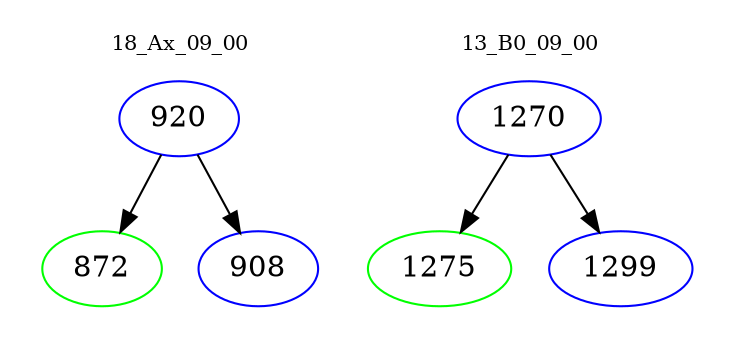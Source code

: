 digraph{
subgraph cluster_0 {
color = white
label = "18_Ax_09_00";
fontsize=10;
T0_920 [label="920", color="blue"]
T0_920 -> T0_872 [color="black"]
T0_872 [label="872", color="green"]
T0_920 -> T0_908 [color="black"]
T0_908 [label="908", color="blue"]
}
subgraph cluster_1 {
color = white
label = "13_B0_09_00";
fontsize=10;
T1_1270 [label="1270", color="blue"]
T1_1270 -> T1_1275 [color="black"]
T1_1275 [label="1275", color="green"]
T1_1270 -> T1_1299 [color="black"]
T1_1299 [label="1299", color="blue"]
}
}

